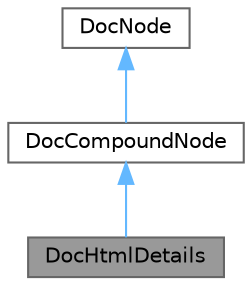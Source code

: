 digraph "DocHtmlDetails"
{
 // INTERACTIVE_SVG=YES
 // LATEX_PDF_SIZE
  bgcolor="transparent";
  edge [fontname=Helvetica,fontsize=10,labelfontname=Helvetica,labelfontsize=10];
  node [fontname=Helvetica,fontsize=10,shape=box,height=0.2,width=0.4];
  Node1 [id="Node000001",label="DocHtmlDetails",height=0.2,width=0.4,color="gray40", fillcolor="grey60", style="filled", fontcolor="black",tooltip="Node Html details."];
  Node2 -> Node1 [id="edge1_Node000001_Node000002",dir="back",color="steelblue1",style="solid"];
  Node2 [id="Node000002",label="DocCompoundNode",height=0.2,width=0.4,color="gray40", fillcolor="white", style="filled",URL="$da/dfc/class_doc_compound_node.html",tooltip="Base class for nodes with children."];
  Node3 -> Node2 [id="edge2_Node000002_Node000003",dir="back",color="steelblue1",style="solid"];
  Node3 [id="Node000003",label="DocNode",height=0.2,width=0.4,color="gray40", fillcolor="white", style="filled",URL="$d9/d0e/class_doc_node.html",tooltip="Abstract node interface with type information."];
}
